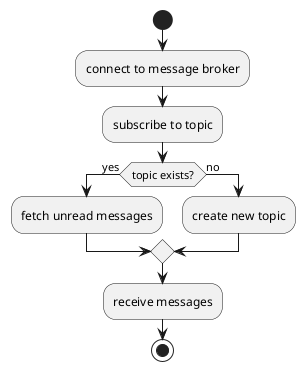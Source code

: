 @startuml

start
:connect to message broker;
:subscribe to topic;
if (topic exists?) then (yes)
  :fetch unread messages;
else (no)
  :create new topic;
endif
:receive messages;
stop

@enduml
